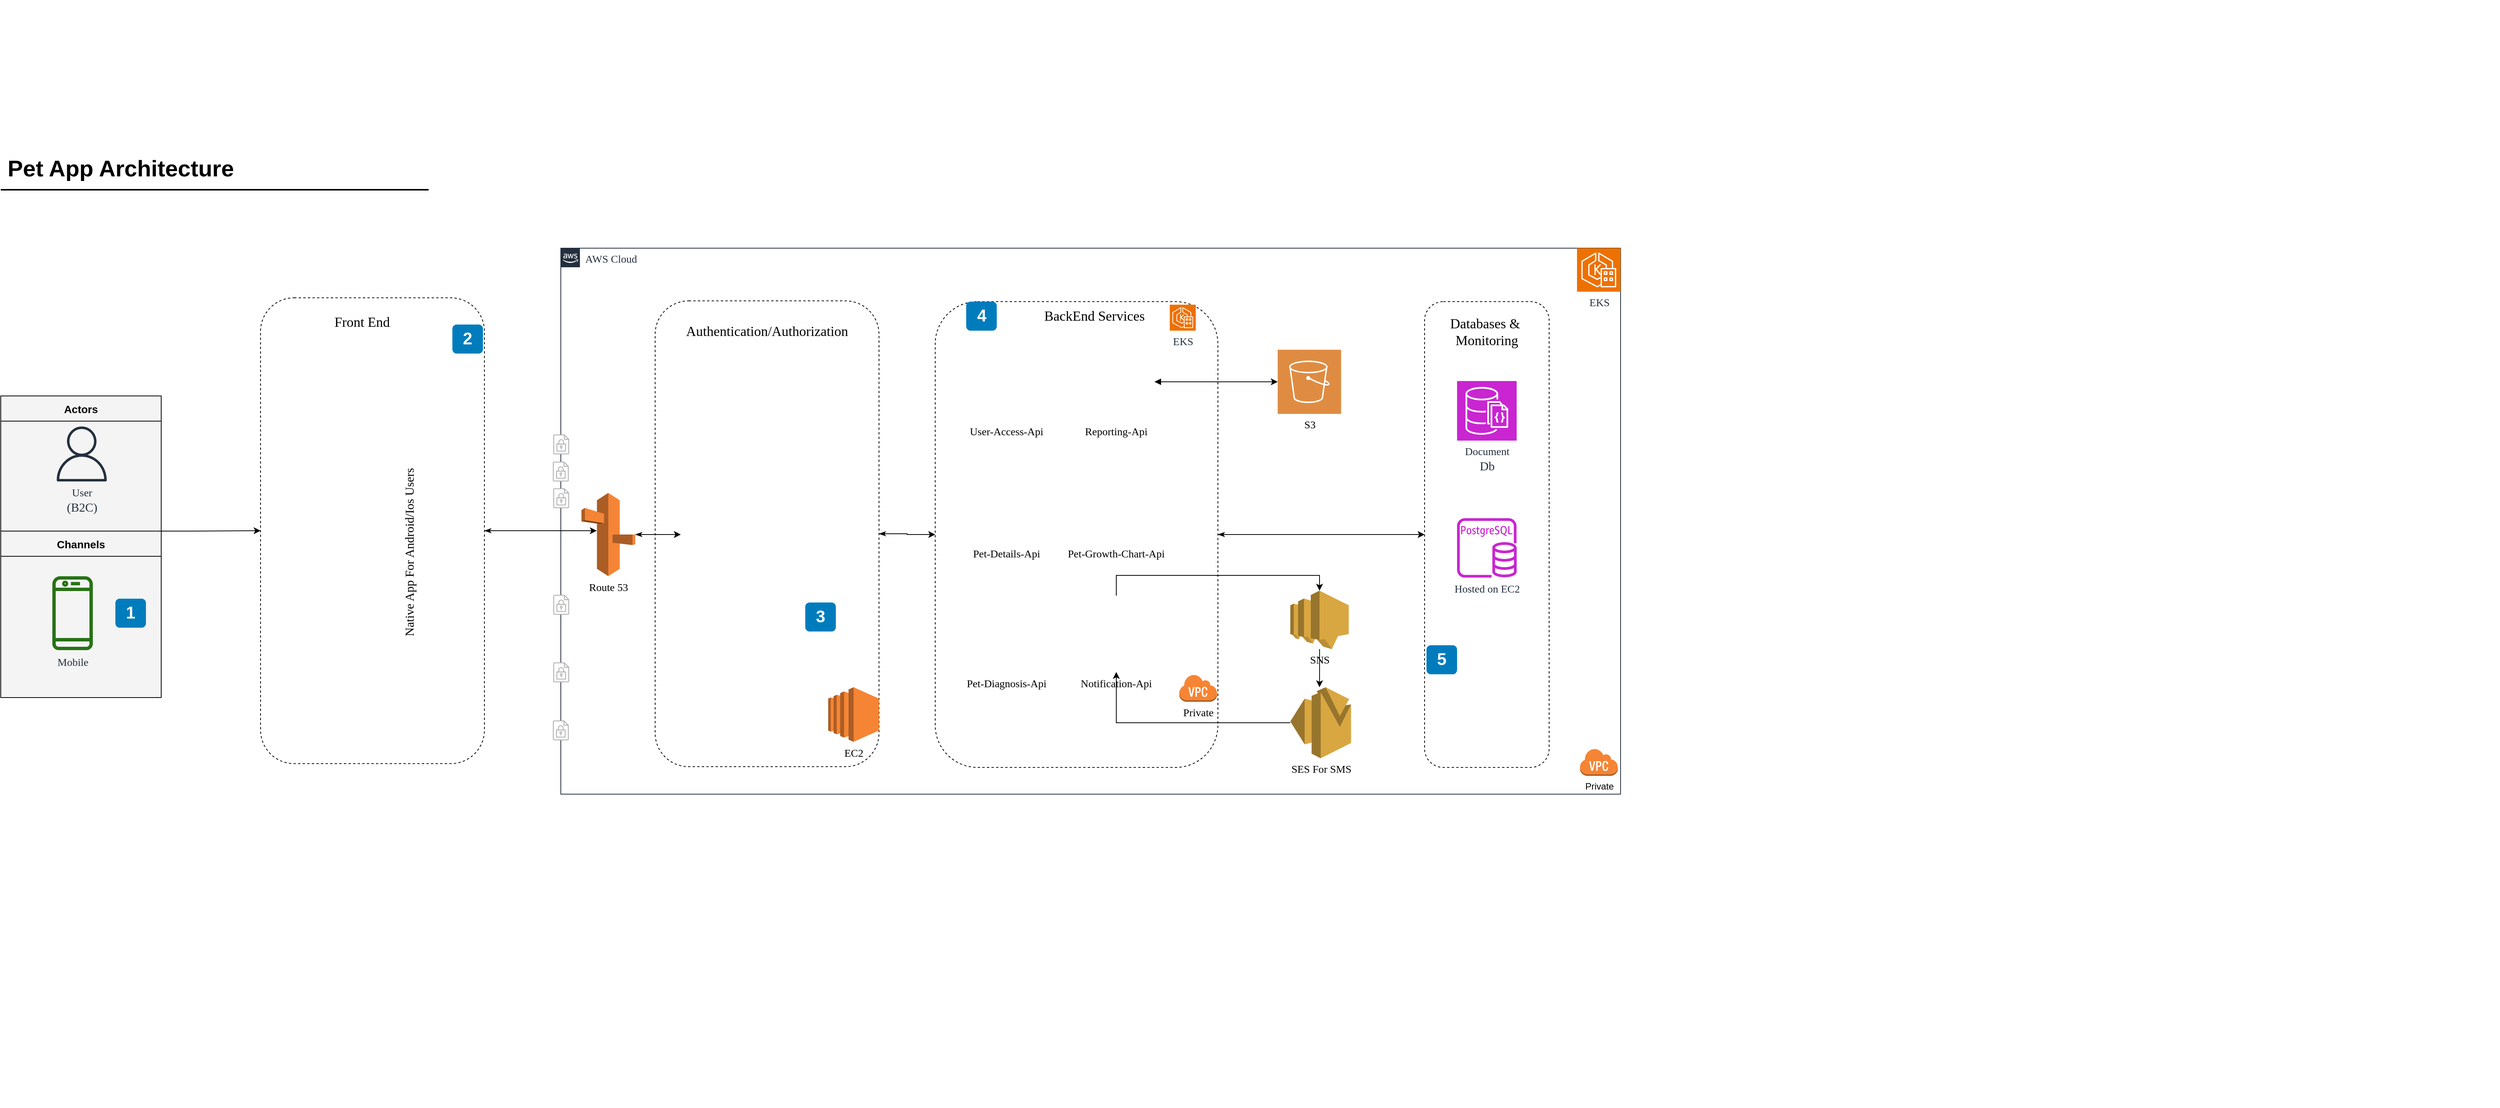<mxfile version="24.2.1" type="github">
  <diagram id="Ht1M8jgEwFfnCIfOTk4-" name="Page-1">
    <mxGraphModel dx="2867" dy="1973" grid="1" gridSize="10" guides="1" tooltips="1" connect="1" arrows="1" fold="1" page="1" pageScale="1" pageWidth="827" pageHeight="1169" math="0" shadow="0">
      <root>
        <mxCell id="0" />
        <mxCell id="1" parent="0" />
        <mxCell id="ylPRggPQVk4RAqtWnenC-86" value="" style="rounded=1;whiteSpace=wrap;html=1;dashed=1;strokeWidth=1;" parent="1" vertex="1">
          <mxGeometry x="-130" y="190" width="293" height="610" as="geometry" />
        </mxCell>
        <mxCell id="jZVaUwOg5UY3L9NAnvdq-71" value="&lt;font style=&quot;font-size: 14px;&quot; face=&quot;Times New Roman&quot;&gt;AWS Cloud&lt;/font&gt;" style="points=[[0,0],[0.25,0],[0.5,0],[0.75,0],[1,0],[1,0.25],[1,0.5],[1,0.75],[1,1],[0.75,1],[0.5,1],[0.25,1],[0,1],[0,0.75],[0,0.5],[0,0.25]];outlineConnect=0;gradientColor=none;html=1;whiteSpace=wrap;fontSize=12;fontStyle=0;shape=mxgraph.aws4.group;grIcon=mxgraph.aws4.group_aws_cloud_alt;strokeColor=#232F3E;fillColor=none;verticalAlign=top;align=left;spacingLeft=30;fontColor=#232F3E;labelBackgroundColor=none;container=1;pointerEvents=0;collapsible=0;recursiveResize=0;strokeWidth=1;" parent="1" vertex="1">
          <mxGeometry x="263" y="125" width="1387" height="715" as="geometry" />
        </mxCell>
        <mxCell id="s5X0wB2pv5vyMMiJbtkr-34" style="edgeStyle=orthogonalEdgeStyle;rounded=0;orthogonalLoop=1;jettySize=auto;html=1;entryX=0;entryY=0.5;entryDx=0;entryDy=0;startArrow=classicThin;startFill=1;" edge="1" parent="jZVaUwOg5UY3L9NAnvdq-71" source="IMjDMDMF1OcJiBSf5i2Z-30" target="ylPRggPQVk4RAqtWnenC-111">
          <mxGeometry relative="1" as="geometry" />
        </mxCell>
        <mxCell id="IMjDMDMF1OcJiBSf5i2Z-30" value="" style="rounded=1;whiteSpace=wrap;html=1;dashed=1;" parent="jZVaUwOg5UY3L9NAnvdq-71" vertex="1">
          <mxGeometry x="123.44" y="69" width="293" height="610" as="geometry" />
        </mxCell>
        <mxCell id="s5X0wB2pv5vyMMiJbtkr-35" style="edgeStyle=orthogonalEdgeStyle;rounded=0;orthogonalLoop=1;jettySize=auto;html=1;entryX=0;entryY=0.5;entryDx=0;entryDy=0;startArrow=classicThin;startFill=1;" edge="1" parent="jZVaUwOg5UY3L9NAnvdq-71" source="ylPRggPQVk4RAqtWnenC-111" target="Qnpoebuc5BkSsdDRbeIA-15">
          <mxGeometry relative="1" as="geometry" />
        </mxCell>
        <mxCell id="ylPRggPQVk4RAqtWnenC-111" value="" style="rounded=1;whiteSpace=wrap;html=1;dashed=1;" parent="jZVaUwOg5UY3L9NAnvdq-71" vertex="1">
          <mxGeometry x="490" y="70" width="370" height="610" as="geometry" />
        </mxCell>
        <mxCell id="ylPRggPQVk4RAqtWnenC-83" value="&lt;font style=&quot;font-size: 14px;&quot; face=&quot;Times New Roman&quot;&gt;EKS&lt;/font&gt;" style="sketch=0;points=[[0,0,0],[0.25,0,0],[0.5,0,0],[0.75,0,0],[1,0,0],[0,1,0],[0.25,1,0],[0.5,1,0],[0.75,1,0],[1,1,0],[0,0.25,0],[0,0.5,0],[0,0.75,0],[1,0.25,0],[1,0.5,0],[1,0.75,0]];outlineConnect=0;fontColor=#232F3E;fillColor=#ED7100;strokeColor=#ffffff;dashed=0;verticalLabelPosition=bottom;verticalAlign=top;align=center;html=1;fontSize=12;fontStyle=0;aspect=fixed;shape=mxgraph.aws4.resourceIcon;resIcon=mxgraph.aws4.eks_anywhere;" parent="jZVaUwOg5UY3L9NAnvdq-71" vertex="1">
          <mxGeometry x="1330" width="57" height="57" as="geometry" />
        </mxCell>
        <mxCell id="ylPRggPQVk4RAqtWnenC-103" value="" style="shape=image;verticalLabelPosition=bottom;labelBackgroundColor=default;verticalAlign=top;aspect=fixed;imageAspect=0;image=https://files.readme.io/90e8647-KeyCloak-1.png;rotation=-90;" parent="jZVaUwOg5UY3L9NAnvdq-71" vertex="1">
          <mxGeometry x="29.94" y="319" width="503.56" height="145" as="geometry" />
        </mxCell>
        <mxCell id="ylPRggPQVk4RAqtWnenC-109" value="&lt;font style=&quot;font-size: 18px;&quot; face=&quot;Times New Roman&quot;&gt;Authentication/Authorization&lt;/font&gt;" style="text;html=1;align=center;verticalAlign=middle;whiteSpace=wrap;rounded=0;" parent="jZVaUwOg5UY3L9NAnvdq-71" vertex="1">
          <mxGeometry x="239.94" y="94" width="60" height="30" as="geometry" />
        </mxCell>
        <mxCell id="ylPRggPQVk4RAqtWnenC-112" value="&lt;font style=&quot;font-size: 18px;&quot; face=&quot;Times New Roman&quot;&gt;BackEnd Services&lt;/font&gt;" style="text;html=1;align=center;verticalAlign=middle;whiteSpace=wrap;rounded=0;" parent="jZVaUwOg5UY3L9NAnvdq-71" vertex="1">
          <mxGeometry x="587" y="74" width="223" height="30" as="geometry" />
        </mxCell>
        <mxCell id="ylPRggPQVk4RAqtWnenC-115" value="User-Access-Api" style="shape=image;verticalLabelPosition=bottom;labelBackgroundColor=default;verticalAlign=top;aspect=fixed;imageAspect=0;image=https://pbs.twimg.com/profile_images/1235868806079057921/fTL08u_H_400x400.png;fontFamily=Times New Roman;fontSize=14;" parent="jZVaUwOg5UY3L9NAnvdq-71" vertex="1">
          <mxGeometry x="533.5" y="125" width="100" height="100" as="geometry" />
        </mxCell>
        <mxCell id="ylPRggPQVk4RAqtWnenC-116" value="Pet-Details-Api" style="shape=image;verticalLabelPosition=bottom;labelBackgroundColor=default;verticalAlign=top;aspect=fixed;imageAspect=0;image=https://pbs.twimg.com/profile_images/1235868806079057921/fTL08u_H_400x400.png;fontFamily=Times New Roman;fontSize=14;" parent="jZVaUwOg5UY3L9NAnvdq-71" vertex="1">
          <mxGeometry x="533.5" y="285" width="100" height="100" as="geometry" />
        </mxCell>
        <mxCell id="ylPRggPQVk4RAqtWnenC-123" value="Pet-Diagnosis-Api" style="shape=image;verticalLabelPosition=bottom;labelBackgroundColor=default;verticalAlign=top;aspect=fixed;imageAspect=0;image=https://pbs.twimg.com/profile_images/1235868806079057921/fTL08u_H_400x400.png;fontFamily=Times New Roman;fontSize=14;" parent="jZVaUwOg5UY3L9NAnvdq-71" vertex="1">
          <mxGeometry x="533.5" y="455" width="100" height="100" as="geometry" />
        </mxCell>
        <mxCell id="IMjDMDMF1OcJiBSf5i2Z-39" style="edgeStyle=orthogonalEdgeStyle;rounded=0;orthogonalLoop=1;jettySize=auto;html=1;startArrow=block;startFill=1;" parent="jZVaUwOg5UY3L9NAnvdq-71" source="ylPRggPQVk4RAqtWnenC-118" target="IMjDMDMF1OcJiBSf5i2Z-33" edge="1">
          <mxGeometry relative="1" as="geometry" />
        </mxCell>
        <mxCell id="ylPRggPQVk4RAqtWnenC-118" value="Reporting-Api" style="shape=image;verticalLabelPosition=bottom;labelBackgroundColor=default;verticalAlign=top;aspect=fixed;imageAspect=0;image=https://pbs.twimg.com/profile_images/1235868806079057921/fTL08u_H_400x400.png;fontFamily=Times New Roman;fontSize=14;" parent="jZVaUwOg5UY3L9NAnvdq-71" vertex="1">
          <mxGeometry x="677" y="125" width="100" height="100" as="geometry" />
        </mxCell>
        <mxCell id="Qnpoebuc5BkSsdDRbeIA-15" value="" style="rounded=1;whiteSpace=wrap;html=1;dashed=1;" parent="jZVaUwOg5UY3L9NAnvdq-71" vertex="1">
          <mxGeometry x="1130.5" y="70" width="163" height="610" as="geometry" />
        </mxCell>
        <mxCell id="Qnpoebuc5BkSsdDRbeIA-16" value="&lt;font style=&quot;font-size: 18px;&quot; face=&quot;Times New Roman&quot;&gt;Databases&amp;nbsp;&lt;/font&gt;&lt;span style=&quot;font-size: 18px; font-family: &amp;quot;Times New Roman&amp;quot;; background-color: initial;&quot;&gt;&amp;amp;&amp;nbsp;&lt;/span&gt;&lt;div&gt;&lt;span style=&quot;font-size: 18px; font-family: &amp;quot;Times New Roman&amp;quot;; background-color: initial;&quot;&gt;Monitoring&lt;/span&gt;&lt;/div&gt;" style="text;html=1;align=center;verticalAlign=middle;whiteSpace=wrap;rounded=0;" parent="jZVaUwOg5UY3L9NAnvdq-71" vertex="1">
          <mxGeometry x="1117" y="95" width="190" height="30" as="geometry" />
        </mxCell>
        <mxCell id="Qnpoebuc5BkSsdDRbeIA-18" value="&lt;font style=&quot;font-size: 14px;&quot; face=&quot;Times New Roman&quot;&gt;Document&lt;/font&gt;&lt;div&gt;&lt;font size=&quot;3&quot; face=&quot;LqM_pRcODi-56d-U26VV&quot;&gt;Db&lt;/font&gt;&lt;/div&gt;" style="sketch=0;points=[[0,0,0],[0.25,0,0],[0.5,0,0],[0.75,0,0],[1,0,0],[0,1,0],[0.25,1,0],[0.5,1,0],[0.75,1,0],[1,1,0],[0,0.25,0],[0,0.5,0],[0,0.75,0],[1,0.25,0],[1,0.5,0],[1,0.75,0]];outlineConnect=0;fontColor=#232F3E;fillColor=#C925D1;strokeColor=#ffffff;dashed=0;verticalLabelPosition=bottom;verticalAlign=top;align=center;html=1;fontSize=12;fontStyle=0;aspect=fixed;shape=mxgraph.aws4.resourceIcon;resIcon=mxgraph.aws4.documentdb_with_mongodb_compatibility;" parent="jZVaUwOg5UY3L9NAnvdq-71" vertex="1">
          <mxGeometry x="1173" y="174" width="78" height="78" as="geometry" />
        </mxCell>
        <mxCell id="Qnpoebuc5BkSsdDRbeIA-20" value="&lt;font style=&quot;font-size: 14px;&quot; face=&quot;Times New Roman&quot;&gt;Hosted on EC2&lt;/font&gt;" style="sketch=0;outlineConnect=0;fontColor=#232F3E;gradientColor=none;fillColor=#C925D1;strokeColor=none;dashed=0;verticalLabelPosition=bottom;verticalAlign=top;align=center;html=1;fontSize=12;fontStyle=0;aspect=fixed;pointerEvents=1;shape=mxgraph.aws4.rds_postgresql_instance;" parent="jZVaUwOg5UY3L9NAnvdq-71" vertex="1">
          <mxGeometry x="1173" y="353.5" width="78" height="78" as="geometry" />
        </mxCell>
        <mxCell id="Qnpoebuc5BkSsdDRbeIA-23" value="" style="shape=image;verticalLabelPosition=bottom;labelBackgroundColor=default;verticalAlign=top;aspect=fixed;imageAspect=0;image=https://flowygo.com/wp-content/uploads/2021/12/ELK_stack.png;" parent="jZVaUwOg5UY3L9NAnvdq-71" vertex="1">
          <mxGeometry x="1153.5" y="536" width="132" height="132" as="geometry" />
        </mxCell>
        <mxCell id="ylPRggPQVk4RAqtWnenC-133" value="Notification-Api" style="shape=image;verticalLabelPosition=bottom;labelBackgroundColor=default;verticalAlign=top;aspect=fixed;imageAspect=0;image=https://pbs.twimg.com/profile_images/1235868806079057921/fTL08u_H_400x400.png;fontFamily=Times New Roman;fontSize=14;" parent="jZVaUwOg5UY3L9NAnvdq-71" vertex="1">
          <mxGeometry x="677" y="455" width="100" height="100" as="geometry" />
        </mxCell>
        <mxCell id="IMjDMDMF1OcJiBSf5i2Z-10" value="Private" style="outlineConnect=0;dashed=0;verticalLabelPosition=bottom;verticalAlign=top;align=center;html=1;shape=mxgraph.aws3.virtual_private_cloud;fillColor=#F58534;gradientColor=none;" parent="jZVaUwOg5UY3L9NAnvdq-71" vertex="1">
          <mxGeometry x="1333.5" y="655" width="50" height="36" as="geometry" />
        </mxCell>
        <mxCell id="IMjDMDMF1OcJiBSf5i2Z-11" value="&lt;font style=&quot;font-size: 14px;&quot; face=&quot;Times New Roman&quot;&gt;EKS&lt;/font&gt;" style="sketch=0;points=[[0,0,0],[0.25,0,0],[0.5,0,0],[0.75,0,0],[1,0,0],[0,1,0],[0.25,1,0],[0.5,1,0],[0.75,1,0],[1,1,0],[0,0.25,0],[0,0.5,0],[0,0.75,0],[1,0.25,0],[1,0.5,0],[1,0.75,0]];outlineConnect=0;fontColor=#232F3E;fillColor=#ED7100;strokeColor=#ffffff;dashed=0;verticalLabelPosition=bottom;verticalAlign=top;align=center;html=1;fontSize=12;fontStyle=0;aspect=fixed;shape=mxgraph.aws4.resourceIcon;resIcon=mxgraph.aws4.eks_anywhere;" parent="jZVaUwOg5UY3L9NAnvdq-71" vertex="1">
          <mxGeometry x="797" y="74" width="34" height="34" as="geometry" />
        </mxCell>
        <mxCell id="IMjDMDMF1OcJiBSf5i2Z-14" value="&lt;font style=&quot;font-size: 14px;&quot; face=&quot;Times New Roman&quot;&gt;Private&lt;/font&gt;" style="outlineConnect=0;dashed=0;verticalLabelPosition=bottom;verticalAlign=top;align=center;html=1;shape=mxgraph.aws3.virtual_private_cloud;fillColor=#F58534;gradientColor=none;" parent="jZVaUwOg5UY3L9NAnvdq-71" vertex="1">
          <mxGeometry x="809" y="558" width="50" height="36" as="geometry" />
        </mxCell>
        <mxCell id="IMjDMDMF1OcJiBSf5i2Z-16" value="3" style="rounded=1;whiteSpace=wrap;html=1;fillColor=#007CBD;strokeColor=none;fontColor=#FFFFFF;fontStyle=1;fontSize=22;labelBackgroundColor=none;" parent="jZVaUwOg5UY3L9NAnvdq-71" vertex="1">
          <mxGeometry x="319.94" y="464" width="40" height="38" as="geometry" />
        </mxCell>
        <mxCell id="IMjDMDMF1OcJiBSf5i2Z-17" value="4" style="rounded=1;whiteSpace=wrap;html=1;fillColor=#007CBD;strokeColor=none;fontColor=#FFFFFF;fontStyle=1;fontSize=22;labelBackgroundColor=none;" parent="jZVaUwOg5UY3L9NAnvdq-71" vertex="1">
          <mxGeometry x="530.56" y="70" width="40" height="38" as="geometry" />
        </mxCell>
        <mxCell id="IMjDMDMF1OcJiBSf5i2Z-19" value="5" style="rounded=1;whiteSpace=wrap;html=1;fillColor=#007CBD;strokeColor=none;fontColor=#FFFFFF;fontStyle=1;fontSize=22;labelBackgroundColor=none;" parent="jZVaUwOg5UY3L9NAnvdq-71" vertex="1">
          <mxGeometry x="1133" y="520" width="40" height="38" as="geometry" />
        </mxCell>
        <mxCell id="IMjDMDMF1OcJiBSf5i2Z-21" value="&lt;font style=&quot;font-size: 14px;&quot; face=&quot;Times New Roman&quot;&gt;SNS&lt;/font&gt;" style="outlineConnect=0;dashed=0;verticalLabelPosition=bottom;verticalAlign=top;align=center;html=1;shape=mxgraph.aws3.sns;fillColor=#D9A741;gradientColor=none;" parent="jZVaUwOg5UY3L9NAnvdq-71" vertex="1">
          <mxGeometry x="954.75" y="448.5" width="76.5" height="76.5" as="geometry" />
        </mxCell>
        <mxCell id="IMjDMDMF1OcJiBSf5i2Z-27" style="edgeStyle=orthogonalEdgeStyle;rounded=0;orthogonalLoop=1;jettySize=auto;html=1;" parent="jZVaUwOg5UY3L9NAnvdq-71" source="IMjDMDMF1OcJiBSf5i2Z-22" target="ylPRggPQVk4RAqtWnenC-133" edge="1">
          <mxGeometry relative="1" as="geometry" />
        </mxCell>
        <mxCell id="IMjDMDMF1OcJiBSf5i2Z-22" value="&lt;font style=&quot;font-size: 14px;&quot; face=&quot;Times New Roman&quot;&gt;SES For SMS&lt;/font&gt;" style="outlineConnect=0;dashed=0;verticalLabelPosition=bottom;verticalAlign=top;align=center;html=1;shape=mxgraph.aws3.ses;fillColor=#D9A741;gradientColor=none;" parent="jZVaUwOg5UY3L9NAnvdq-71" vertex="1">
          <mxGeometry x="954.75" y="575" width="79.5" height="93" as="geometry" />
        </mxCell>
        <mxCell id="IMjDMDMF1OcJiBSf5i2Z-29" style="edgeStyle=orthogonalEdgeStyle;rounded=0;orthogonalLoop=1;jettySize=auto;html=1;" parent="jZVaUwOg5UY3L9NAnvdq-71" source="IMjDMDMF1OcJiBSf5i2Z-21" edge="1">
          <mxGeometry relative="1" as="geometry">
            <mxPoint x="993" y="575" as="targetPoint" />
          </mxGeometry>
        </mxCell>
        <mxCell id="IMjDMDMF1OcJiBSf5i2Z-31" value="&lt;font style=&quot;font-size: 14px;&quot; face=&quot;Times New Roman&quot;&gt;EC2&lt;/font&gt;" style="outlineConnect=0;dashed=0;verticalLabelPosition=bottom;verticalAlign=top;align=center;html=1;shape=mxgraph.aws3.ec2;fillColor=#F58534;gradientColor=none;" parent="jZVaUwOg5UY3L9NAnvdq-71" vertex="1">
          <mxGeometry x="349.94" y="575" width="66.5" height="71.5" as="geometry" />
        </mxCell>
        <mxCell id="IMjDMDMF1OcJiBSf5i2Z-33" value="&lt;font style=&quot;font-size: 14px;&quot; face=&quot;Times New Roman&quot;&gt;S3&lt;/font&gt;" style="sketch=0;pointerEvents=1;shadow=0;dashed=0;html=1;strokeColor=none;fillColor=#DF8C42;labelPosition=center;verticalLabelPosition=bottom;verticalAlign=top;align=center;outlineConnect=0;shape=mxgraph.veeam2.aws_s3;" parent="jZVaUwOg5UY3L9NAnvdq-71" vertex="1">
          <mxGeometry x="938.25" y="133" width="83" height="84" as="geometry" />
        </mxCell>
        <mxCell id="s5X0wB2pv5vyMMiJbtkr-32" style="edgeStyle=orthogonalEdgeStyle;rounded=0;orthogonalLoop=1;jettySize=auto;html=1;startArrow=classicThin;startFill=1;" edge="1" parent="jZVaUwOg5UY3L9NAnvdq-71" source="cMik-zeGw30TggDrTdBn-2">
          <mxGeometry relative="1" as="geometry">
            <mxPoint x="157" y="375" as="targetPoint" />
          </mxGeometry>
        </mxCell>
        <mxCell id="cMik-zeGw30TggDrTdBn-2" value="&lt;font style=&quot;font-size: 14px;&quot; face=&quot;Times New Roman&quot;&gt;Route 53&lt;/font&gt;" style="outlineConnect=0;dashed=0;verticalLabelPosition=bottom;verticalAlign=top;align=center;html=1;shape=mxgraph.aws3.route_53;fillColor=#F58536;gradientColor=none;" parent="jZVaUwOg5UY3L9NAnvdq-71" vertex="1">
          <mxGeometry x="27" y="320.5" width="70.5" height="109" as="geometry" />
        </mxCell>
        <mxCell id="s5X0wB2pv5vyMMiJbtkr-8" value="Pet-Growth-Chart-Api" style="shape=image;verticalLabelPosition=bottom;labelBackgroundColor=default;verticalAlign=top;aspect=fixed;imageAspect=0;image=https://pbs.twimg.com/profile_images/1235868806079057921/fTL08u_H_400x400.png;fontFamily=Times New Roman;fontSize=14;" vertex="1" parent="jZVaUwOg5UY3L9NAnvdq-71">
          <mxGeometry x="677" y="285" width="100" height="100" as="geometry" />
        </mxCell>
        <mxCell id="s5X0wB2pv5vyMMiJbtkr-9" style="edgeStyle=orthogonalEdgeStyle;rounded=0;orthogonalLoop=1;jettySize=auto;html=1;entryX=0.5;entryY=0;entryDx=0;entryDy=0;entryPerimeter=0;exitX=0.5;exitY=0;exitDx=0;exitDy=0;" edge="1" parent="jZVaUwOg5UY3L9NAnvdq-71" source="ylPRggPQVk4RAqtWnenC-133" target="IMjDMDMF1OcJiBSf5i2Z-21">
          <mxGeometry relative="1" as="geometry" />
        </mxCell>
        <mxCell id="-QjtrjUzRDEMRZ5MF8oH-47" value="Pet App Architecture" style="text;html=1;resizable=0;points=[];autosize=1;align=left;verticalAlign=top;spacingTop=-4;fontSize=30;fontStyle=1;labelBackgroundColor=none;" parent="1" vertex="1">
          <mxGeometry x="-463.5" width="300" height="40" as="geometry" />
        </mxCell>
        <mxCell id="SCVMTBWpLvtzJIhz15lM-1" value="" style="line;strokeWidth=2;html=1;fontSize=14;labelBackgroundColor=none;" parent="1" vertex="1">
          <mxGeometry x="-470" y="43.5" width="560" height="10" as="geometry" />
        </mxCell>
        <mxCell id="s5X0wB2pv5vyMMiJbtkr-29" style="edgeStyle=orthogonalEdgeStyle;rounded=0;orthogonalLoop=1;jettySize=auto;html=1;entryX=0;entryY=0.5;entryDx=0;entryDy=0;exitX=1;exitY=0;exitDx=0;exitDy=0;" edge="1" parent="1" source="jZVaUwOg5UY3L9NAnvdq-62" target="ylPRggPQVk4RAqtWnenC-86">
          <mxGeometry relative="1" as="geometry">
            <Array as="points">
              <mxPoint x="-220" y="495" />
              <mxPoint x="-220" y="495" />
            </Array>
          </mxGeometry>
        </mxCell>
        <mxCell id="jZVaUwOg5UY3L9NAnvdq-59" value="Actors" style="swimlane;fontSize=14;align=center;swimlaneFillColor=#f4f4f4;fillColor=#f4f4f4;startSize=33;container=1;pointerEvents=0;collapsible=0;recursiveResize=0;" parent="1" vertex="1">
          <mxGeometry x="-470" y="318.5" width="210" height="177" as="geometry" />
        </mxCell>
        <mxCell id="jZVaUwOg5UY3L9NAnvdq-60" value="&lt;font style=&quot;font-size: 14px;&quot; face=&quot;Times New Roman&quot;&gt;User&lt;/font&gt;&lt;div&gt;&lt;font size=&quot;3&quot; style=&quot;&quot; face=&quot;Times New Roman&quot;&gt;(B2C)&lt;/font&gt;&lt;/div&gt;" style="outlineConnect=0;fontColor=#232F3E;gradientColor=none;fillColor=#232F3E;strokeColor=none;dashed=0;verticalLabelPosition=bottom;verticalAlign=top;align=center;html=1;fontSize=12;fontStyle=0;aspect=fixed;pointerEvents=1;shape=mxgraph.aws4.user;labelBackgroundColor=none;" parent="jZVaUwOg5UY3L9NAnvdq-59" vertex="1">
          <mxGeometry x="70" y="40" width="72" height="72" as="geometry" />
        </mxCell>
        <mxCell id="jZVaUwOg5UY3L9NAnvdq-62" value="Channels" style="swimlane;fontSize=14;align=center;swimlaneFillColor=#f4f4f4;fillColor=#f4f4f4;startSize=33;container=1;pointerEvents=0;collapsible=0;recursiveResize=0;" parent="1" vertex="1">
          <mxGeometry x="-470" y="495.5" width="210" height="218" as="geometry" />
        </mxCell>
        <mxCell id="jZVaUwOg5UY3L9NAnvdq-65" value="&lt;font style=&quot;font-size: 14px;&quot; face=&quot;Times New Roman&quot;&gt;Mobile&lt;/font&gt;" style="outlineConnect=0;fontColor=#232F3E;gradientColor=none;strokeColor=none;fillColor=#277116;dashed=0;verticalLabelPosition=bottom;verticalAlign=top;align=center;html=1;fontSize=12;fontStyle=0;shape=mxgraph.aws4.mobile_client;labelBackgroundColor=none;" parent="jZVaUwOg5UY3L9NAnvdq-62" vertex="1">
          <mxGeometry x="67.5" y="57.5" width="53" height="100" as="geometry" />
        </mxCell>
        <mxCell id="jZVaUwOg5UY3L9NAnvdq-101" value="1" style="rounded=1;whiteSpace=wrap;html=1;fillColor=#007CBD;strokeColor=none;fontColor=#FFFFFF;fontStyle=1;fontSize=22;labelBackgroundColor=none;" parent="jZVaUwOg5UY3L9NAnvdq-62" vertex="1">
          <mxGeometry x="150" y="88.5" width="40" height="38" as="geometry" />
        </mxCell>
        <mxCell id="jZVaUwOg5UY3L9NAnvdq-163" value="" style="group" parent="1" vertex="1" connectable="0">
          <mxGeometry x="252.5" y="743.5" width="21" height="26" as="geometry" />
        </mxCell>
        <mxCell id="jZVaUwOg5UY3L9NAnvdq-162" value="" style="rounded=0;whiteSpace=wrap;html=1;labelBackgroundColor=#ffffff;fontSize=14;align=center;strokeColor=none;" parent="jZVaUwOg5UY3L9NAnvdq-163" vertex="1">
          <mxGeometry width="21" height="26" as="geometry" />
        </mxCell>
        <mxCell id="jZVaUwOg5UY3L9NAnvdq-161" value="" style="outlineConnect=0;fontColor=#232F3E;gradientColor=none;fillColor=#B3B3B3;strokeColor=none;dashed=0;verticalLabelPosition=bottom;verticalAlign=top;align=center;html=1;fontSize=12;fontStyle=0;aspect=fixed;pointerEvents=1;shape=mxgraph.aws4.encrypted_data;labelBackgroundColor=#ffffff;" parent="jZVaUwOg5UY3L9NAnvdq-163" vertex="1">
          <mxGeometry width="21" height="26" as="geometry" />
        </mxCell>
        <mxCell id="jZVaUwOg5UY3L9NAnvdq-164" value="" style="group" parent="1" vertex="1" connectable="0">
          <mxGeometry x="253.0" y="667.5" width="21" height="26" as="geometry" />
        </mxCell>
        <mxCell id="jZVaUwOg5UY3L9NAnvdq-165" value="" style="rounded=0;whiteSpace=wrap;html=1;labelBackgroundColor=#ffffff;fontSize=14;align=center;strokeColor=none;" parent="jZVaUwOg5UY3L9NAnvdq-164" vertex="1">
          <mxGeometry width="21" height="26" as="geometry" />
        </mxCell>
        <mxCell id="jZVaUwOg5UY3L9NAnvdq-166" value="" style="outlineConnect=0;fontColor=#232F3E;gradientColor=none;fillColor=#B3B3B3;strokeColor=none;dashed=0;verticalLabelPosition=bottom;verticalAlign=top;align=center;html=1;fontSize=12;fontStyle=0;aspect=fixed;pointerEvents=1;shape=mxgraph.aws4.encrypted_data;labelBackgroundColor=#ffffff;" parent="jZVaUwOg5UY3L9NAnvdq-164" vertex="1">
          <mxGeometry width="21" height="26" as="geometry" />
        </mxCell>
        <mxCell id="jZVaUwOg5UY3L9NAnvdq-167" value="" style="group" parent="1" vertex="1" connectable="0">
          <mxGeometry x="253.0" y="579" width="21" height="26" as="geometry" />
        </mxCell>
        <mxCell id="jZVaUwOg5UY3L9NAnvdq-168" value="" style="rounded=0;whiteSpace=wrap;html=1;labelBackgroundColor=#ffffff;fontSize=14;align=center;strokeColor=none;" parent="jZVaUwOg5UY3L9NAnvdq-167" vertex="1">
          <mxGeometry width="21" height="26" as="geometry" />
        </mxCell>
        <mxCell id="jZVaUwOg5UY3L9NAnvdq-169" value="" style="outlineConnect=0;fontColor=#232F3E;gradientColor=none;fillColor=#B3B3B3;strokeColor=none;dashed=0;verticalLabelPosition=bottom;verticalAlign=top;align=center;html=1;fontSize=12;fontStyle=0;aspect=fixed;pointerEvents=1;shape=mxgraph.aws4.encrypted_data;labelBackgroundColor=#ffffff;" parent="jZVaUwOg5UY3L9NAnvdq-167" vertex="1">
          <mxGeometry width="21" height="26" as="geometry" />
        </mxCell>
        <mxCell id="jZVaUwOg5UY3L9NAnvdq-170" value="" style="group" parent="1" vertex="1" connectable="0">
          <mxGeometry x="253.0" y="439.5" width="21" height="26" as="geometry" />
        </mxCell>
        <mxCell id="jZVaUwOg5UY3L9NAnvdq-171" value="" style="rounded=0;whiteSpace=wrap;html=1;labelBackgroundColor=#ffffff;fontSize=14;align=center;strokeColor=none;" parent="jZVaUwOg5UY3L9NAnvdq-170" vertex="1">
          <mxGeometry width="21" height="26" as="geometry" />
        </mxCell>
        <mxCell id="jZVaUwOg5UY3L9NAnvdq-172" value="" style="outlineConnect=0;fontColor=#232F3E;gradientColor=none;fillColor=#B3B3B3;strokeColor=none;dashed=0;verticalLabelPosition=bottom;verticalAlign=top;align=center;html=1;fontSize=12;fontStyle=0;aspect=fixed;pointerEvents=1;shape=mxgraph.aws4.encrypted_data;labelBackgroundColor=#ffffff;" parent="jZVaUwOg5UY3L9NAnvdq-170" vertex="1">
          <mxGeometry width="21" height="26" as="geometry" />
        </mxCell>
        <mxCell id="jZVaUwOg5UY3L9NAnvdq-173" value="" style="group" parent="1" vertex="1" connectable="0">
          <mxGeometry x="252.5" y="404.5" width="21" height="26" as="geometry" />
        </mxCell>
        <mxCell id="jZVaUwOg5UY3L9NAnvdq-174" value="" style="rounded=0;whiteSpace=wrap;html=1;labelBackgroundColor=#ffffff;fontSize=14;align=center;strokeColor=none;" parent="jZVaUwOg5UY3L9NAnvdq-173" vertex="1">
          <mxGeometry width="21" height="26" as="geometry" />
        </mxCell>
        <mxCell id="jZVaUwOg5UY3L9NAnvdq-175" value="" style="outlineConnect=0;fontColor=#232F3E;gradientColor=none;fillColor=#B3B3B3;strokeColor=none;dashed=0;verticalLabelPosition=bottom;verticalAlign=top;align=center;html=1;fontSize=12;fontStyle=0;aspect=fixed;pointerEvents=1;shape=mxgraph.aws4.encrypted_data;labelBackgroundColor=#ffffff;" parent="jZVaUwOg5UY3L9NAnvdq-173" vertex="1">
          <mxGeometry width="21" height="26" as="geometry" />
        </mxCell>
        <mxCell id="jZVaUwOg5UY3L9NAnvdq-176" value="" style="group" parent="1" vertex="1" connectable="0">
          <mxGeometry x="253.0" y="369" width="21" height="26" as="geometry" />
        </mxCell>
        <mxCell id="jZVaUwOg5UY3L9NAnvdq-177" value="" style="rounded=0;whiteSpace=wrap;html=1;labelBackgroundColor=#ffffff;fontSize=14;align=center;strokeColor=none;" parent="jZVaUwOg5UY3L9NAnvdq-176" vertex="1">
          <mxGeometry width="21" height="26" as="geometry" />
        </mxCell>
        <mxCell id="jZVaUwOg5UY3L9NAnvdq-178" value="" style="outlineConnect=0;fontColor=#232F3E;gradientColor=none;fillColor=#B3B3B3;strokeColor=none;dashed=0;verticalLabelPosition=bottom;verticalAlign=top;align=center;html=1;fontSize=12;fontStyle=0;aspect=fixed;pointerEvents=1;shape=mxgraph.aws4.encrypted_data;labelBackgroundColor=#ffffff;" parent="jZVaUwOg5UY3L9NAnvdq-176" vertex="1">
          <mxGeometry width="21" height="26" as="geometry" />
        </mxCell>
        <mxCell id="cMik-zeGw30TggDrTdBn-8" value="&amp;nbsp;&amp;nbsp;" style="text;html=1;align=center;verticalAlign=middle;whiteSpace=wrap;rounded=0;" parent="1" vertex="1">
          <mxGeometry x="1670" y="-200" width="60" height="30" as="geometry" />
        </mxCell>
        <mxCell id="cMik-zeGw30TggDrTdBn-9" value="&amp;nbsp;&amp;nbsp;" style="text;html=1;align=center;verticalAlign=middle;whiteSpace=wrap;rounded=0;" parent="1" vertex="1">
          <mxGeometry x="1641" y="1100" width="60" height="30" as="geometry" />
        </mxCell>
        <mxCell id="cMik-zeGw30TggDrTdBn-10" value="&amp;nbsp;&amp;nbsp;" style="text;html=1;align=center;verticalAlign=middle;whiteSpace=wrap;rounded=0;" parent="1" vertex="1">
          <mxGeometry x="2740" y="628" width="60" height="30" as="geometry" />
        </mxCell>
        <mxCell id="cMik-zeGw30TggDrTdBn-11" value="&amp;nbsp;&amp;nbsp;" style="text;html=1;align=center;verticalAlign=middle;whiteSpace=wrap;rounded=0;" parent="1" vertex="1">
          <mxGeometry x="-460" y="713.5" width="60" height="30" as="geometry" />
        </mxCell>
        <mxCell id="tzuz4KldsAJs12SHbYPI-1" value="&amp;nbsp;&amp;nbsp;" style="text;html=1;align=center;verticalAlign=middle;whiteSpace=wrap;rounded=0;" parent="1" vertex="1">
          <mxGeometry x="487" y="1220" width="60" height="30" as="geometry" />
        </mxCell>
        <mxCell id="tzuz4KldsAJs12SHbYPI-2" value="&amp;nbsp;&amp;nbsp;" style="text;html=1;align=center;verticalAlign=middle;whiteSpace=wrap;rounded=0;" parent="1" vertex="1">
          <mxGeometry x="1670" y="1220" width="60" height="30" as="geometry" />
        </mxCell>
        <mxCell id="s5X0wB2pv5vyMMiJbtkr-3" value="Native App For Android/Ios Users" style="shape=image;verticalLabelPosition=bottom;labelBackgroundColor=default;verticalAlign=top;aspect=fixed;imageAspect=0;image=https://assets-global.website-files.com/635ff61792c1c6ebf4e1edad/6364138a12ac6843f1c23412_flutterflow_logo_black.png;rotation=-90;fontFamily=Times New Roman;fontSize=16;" vertex="1" parent="1">
          <mxGeometry x="-247" y="477.5" width="500" height="91" as="geometry" />
        </mxCell>
        <mxCell id="IMjDMDMF1OcJiBSf5i2Z-15" value="2" style="rounded=1;whiteSpace=wrap;html=1;fillColor=#007CBD;strokeColor=none;fontColor=#FFFFFF;fontStyle=1;fontSize=22;labelBackgroundColor=none;" parent="1" vertex="1">
          <mxGeometry x="121.08" y="225" width="40" height="38" as="geometry" />
        </mxCell>
        <mxCell id="ylPRggPQVk4RAqtWnenC-88" value="&lt;font style=&quot;font-size: 18px;&quot; face=&quot;Times New Roman&quot;&gt;Front End&lt;/font&gt;" style="text;html=1;align=center;verticalAlign=middle;whiteSpace=wrap;rounded=0;" parent="1" vertex="1">
          <mxGeometry x="-50" y="207" width="106" height="30" as="geometry" />
        </mxCell>
        <mxCell id="s5X0wB2pv5vyMMiJbtkr-30" style="edgeStyle=orthogonalEdgeStyle;rounded=0;orthogonalLoop=1;jettySize=auto;html=1;startArrow=classicThin;startFill=1;" edge="1" parent="1" source="ylPRggPQVk4RAqtWnenC-86">
          <mxGeometry relative="1" as="geometry">
            <mxPoint x="310" y="495" as="targetPoint" />
          </mxGeometry>
        </mxCell>
      </root>
    </mxGraphModel>
  </diagram>
</mxfile>
